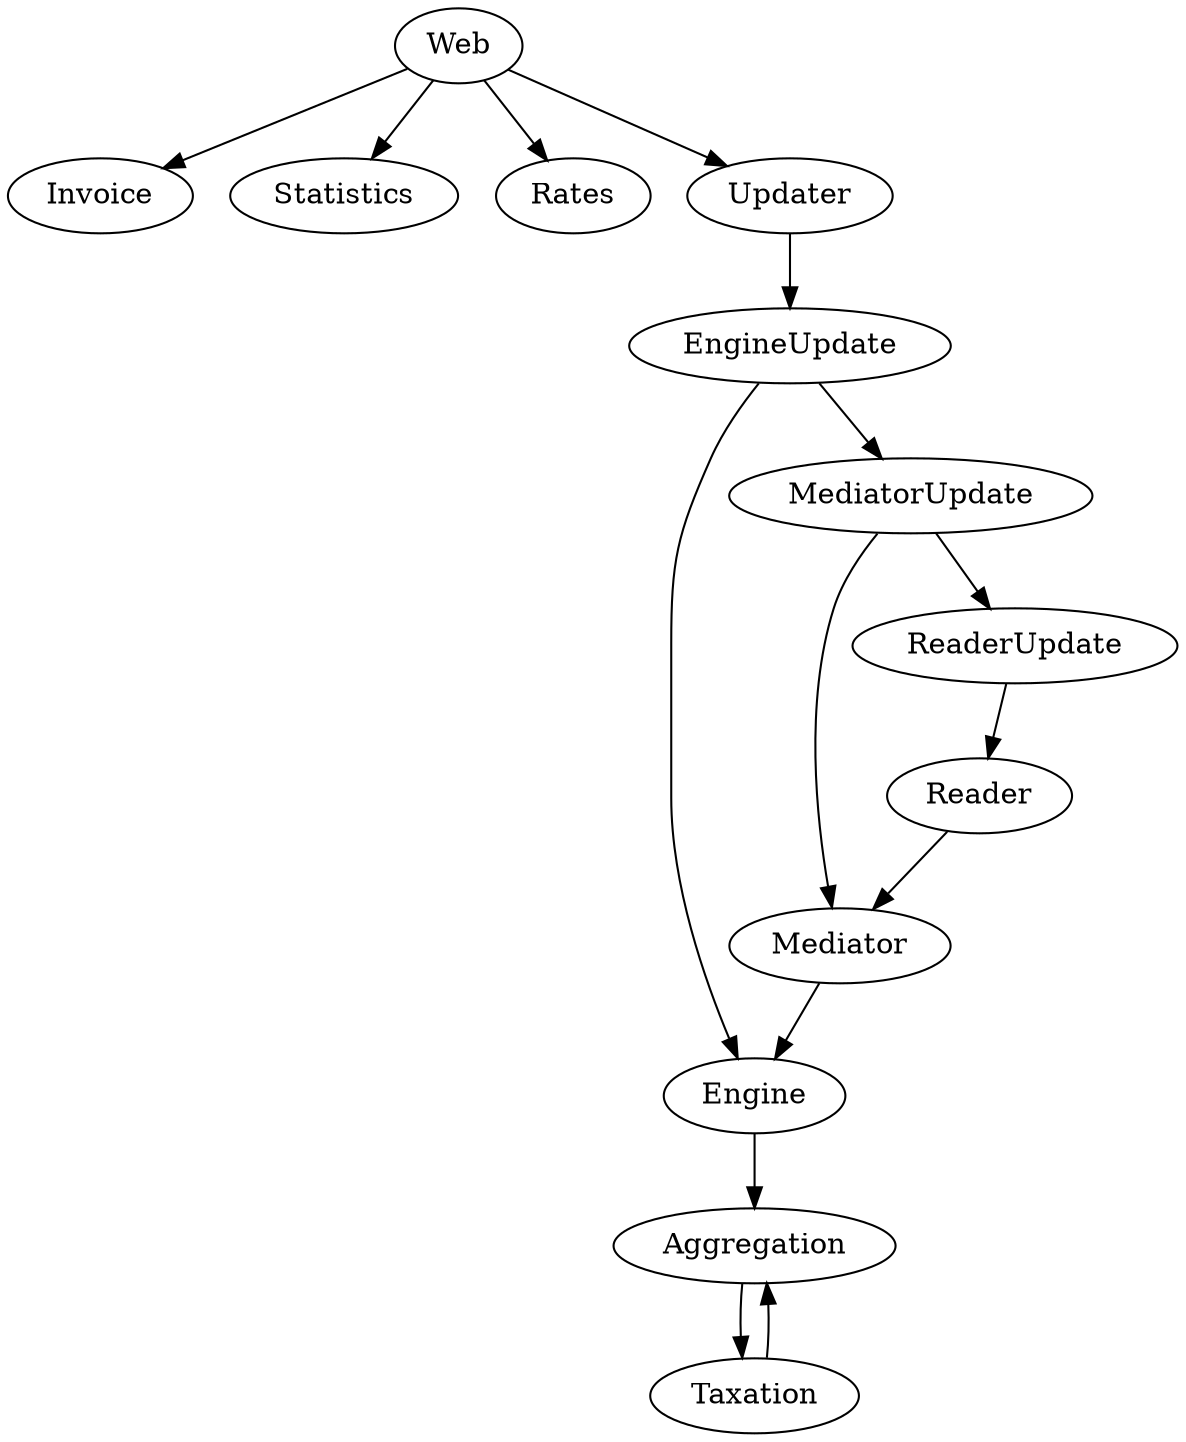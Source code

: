 digraph Concept
{
	subgraph Billing
	{
		style=filled;
		color=blue;
		Reader -> Mediator -> Engine;
	}

	subgraph BatchUpdate
	{
		EngineUpdate -> MediatorUpdate -> ReaderUpdate;
	}

	subgraph UI
	{
		Web -> Invoice;
		Web -> Statistics;
		Web -> Rates;
	}
	Engine -> Aggregation;

	Taxation -> Aggregation;
	Aggregation -> Taxation;

	EngineUpdate -> Engine;
	MediatorUpdate -> Mediator;
	ReaderUpdate -> Reader;

	Updater -> EngineUpdate;
	Web -> Updater;
}
